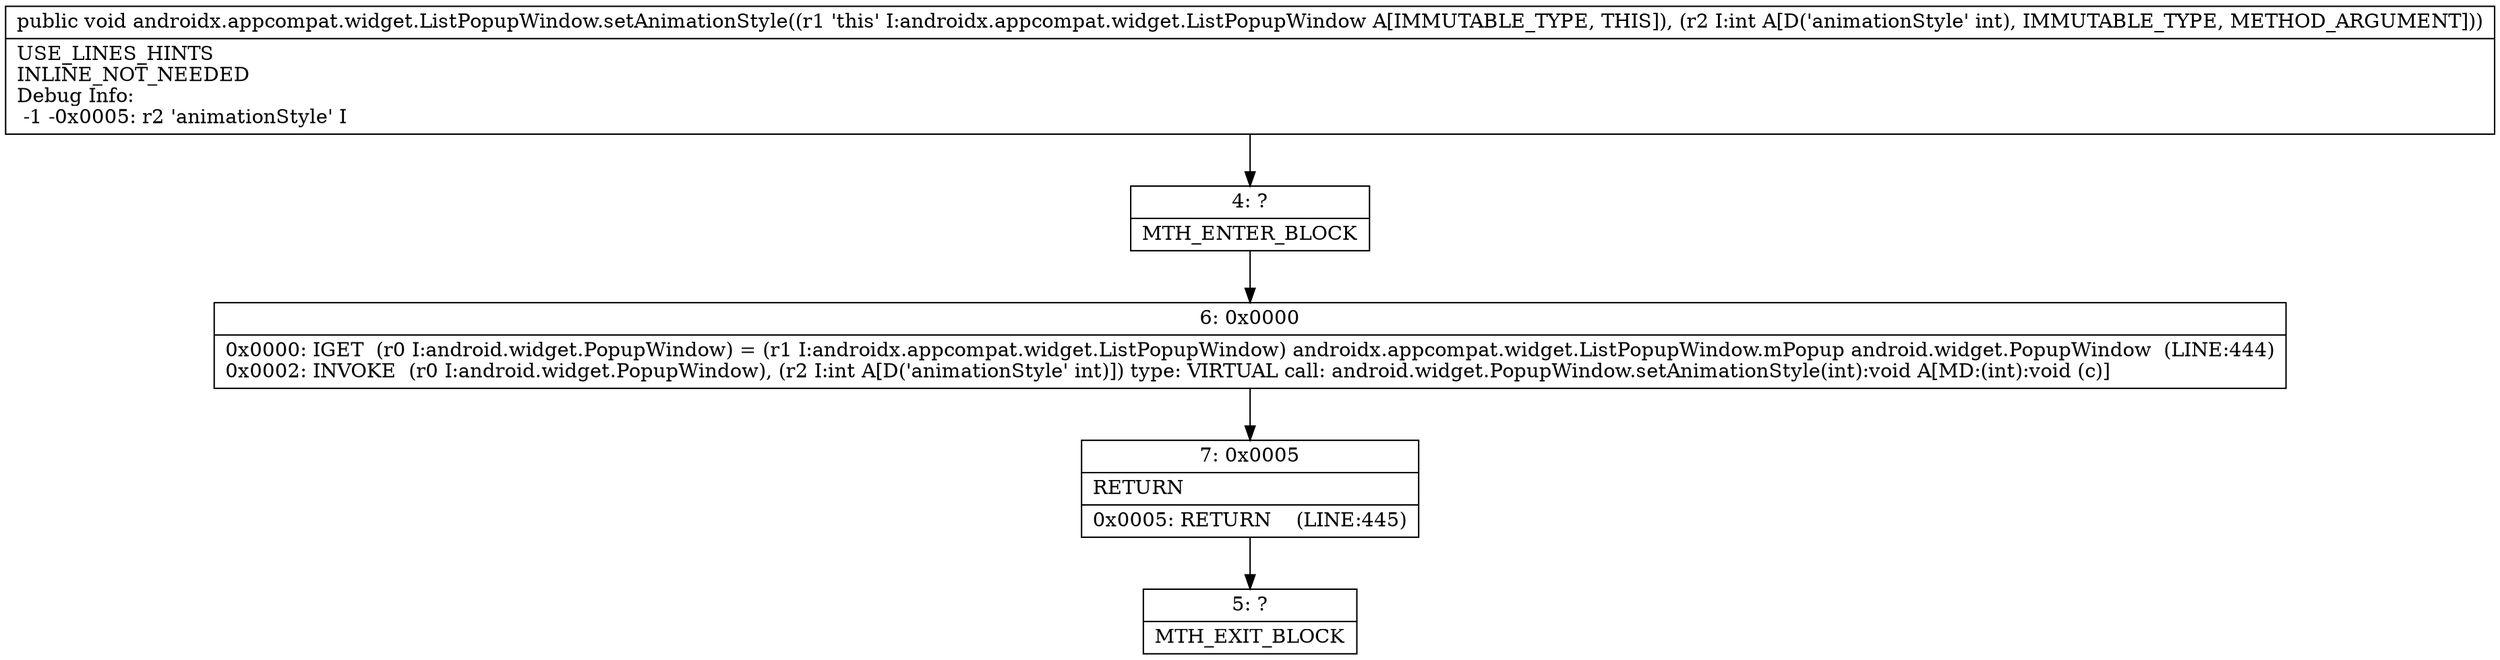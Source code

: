 digraph "CFG forandroidx.appcompat.widget.ListPopupWindow.setAnimationStyle(I)V" {
Node_4 [shape=record,label="{4\:\ ?|MTH_ENTER_BLOCK\l}"];
Node_6 [shape=record,label="{6\:\ 0x0000|0x0000: IGET  (r0 I:android.widget.PopupWindow) = (r1 I:androidx.appcompat.widget.ListPopupWindow) androidx.appcompat.widget.ListPopupWindow.mPopup android.widget.PopupWindow  (LINE:444)\l0x0002: INVOKE  (r0 I:android.widget.PopupWindow), (r2 I:int A[D('animationStyle' int)]) type: VIRTUAL call: android.widget.PopupWindow.setAnimationStyle(int):void A[MD:(int):void (c)]\l}"];
Node_7 [shape=record,label="{7\:\ 0x0005|RETURN\l|0x0005: RETURN    (LINE:445)\l}"];
Node_5 [shape=record,label="{5\:\ ?|MTH_EXIT_BLOCK\l}"];
MethodNode[shape=record,label="{public void androidx.appcompat.widget.ListPopupWindow.setAnimationStyle((r1 'this' I:androidx.appcompat.widget.ListPopupWindow A[IMMUTABLE_TYPE, THIS]), (r2 I:int A[D('animationStyle' int), IMMUTABLE_TYPE, METHOD_ARGUMENT]))  | USE_LINES_HINTS\lINLINE_NOT_NEEDED\lDebug Info:\l  \-1 \-0x0005: r2 'animationStyle' I\l}"];
MethodNode -> Node_4;Node_4 -> Node_6;
Node_6 -> Node_7;
Node_7 -> Node_5;
}


